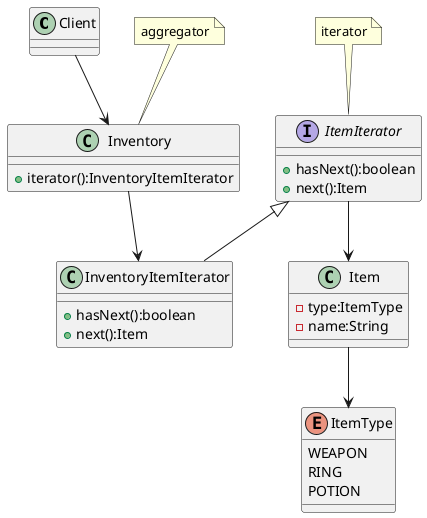 @startuml

class Client

class Inventory {
+iterator():InventoryItemIterator
}
note top: aggregator

interface ItemIterator {
+hasNext():boolean
+next():Item
}
note top: iterator

class InventoryItemIterator {
+hasNext():boolean
+next():Item
}

class Item {
-type:ItemType
-name:String
}

enum ItemType {
WEAPON
RING
POTION
}

ItemIterator <|-- InventoryItemIterator
Inventory --> InventoryItemIterator
Item --> ItemType
ItemIterator --> Item
Client --> Inventory

@enduml